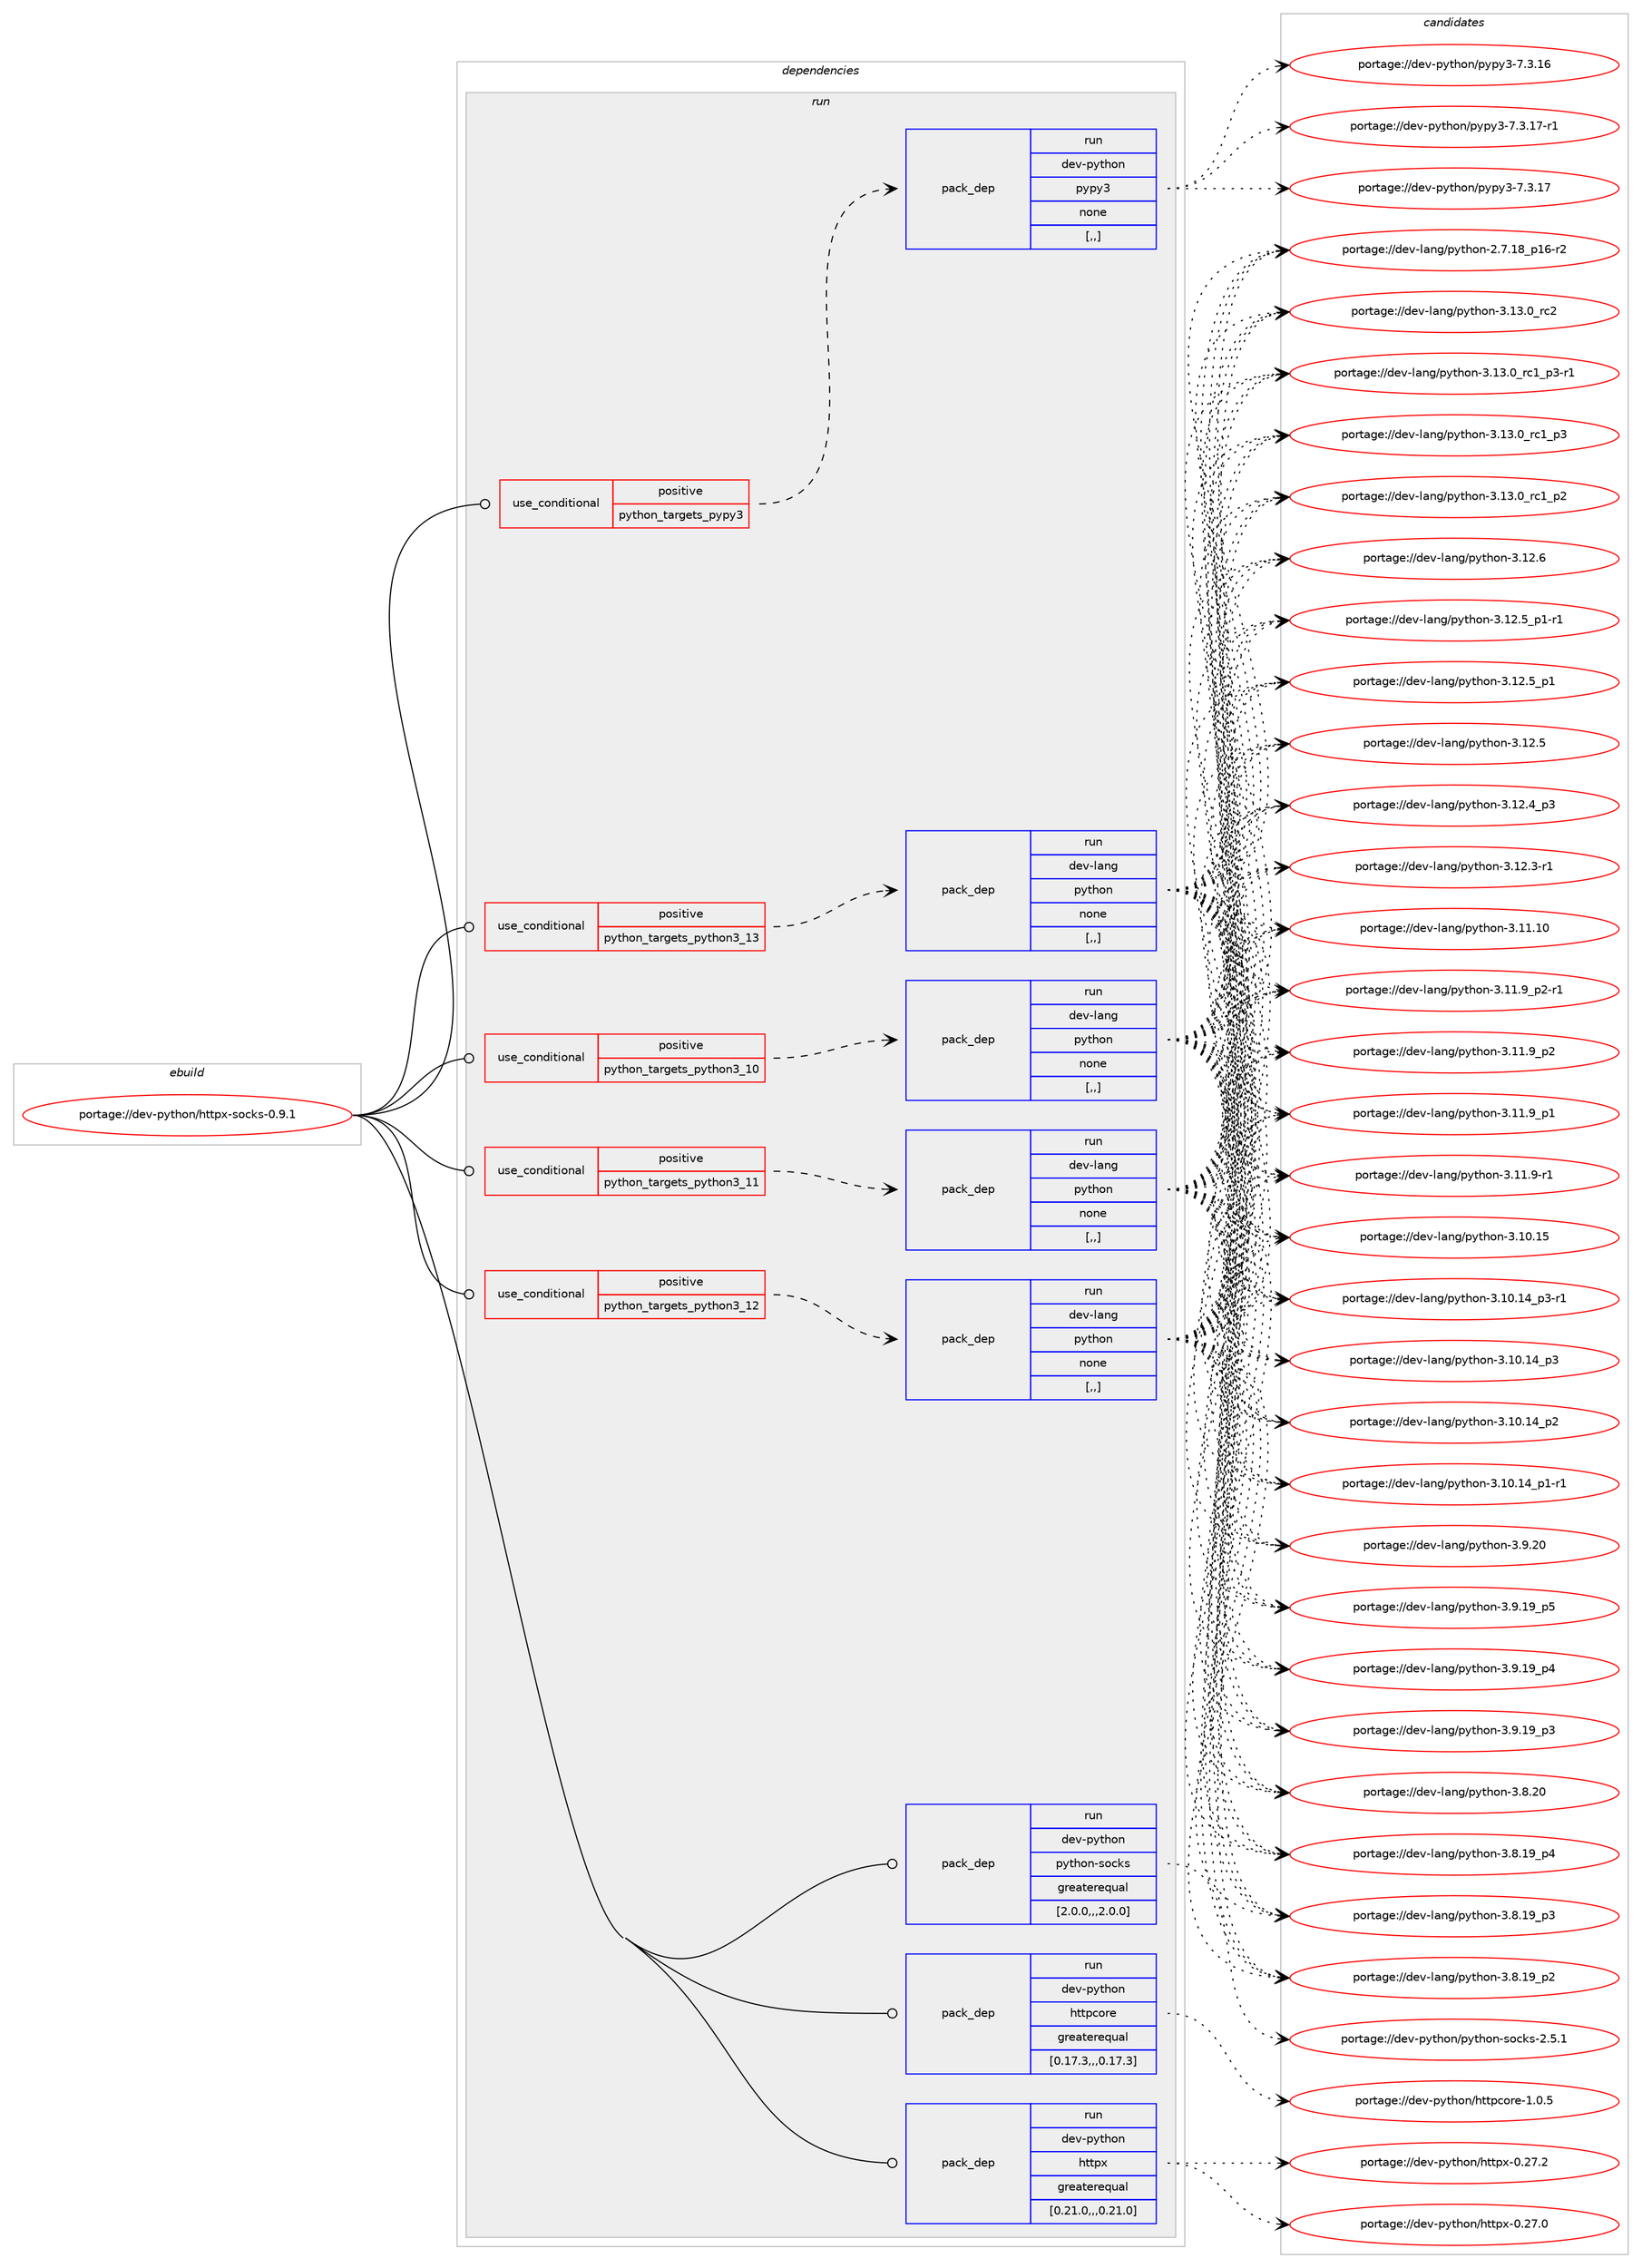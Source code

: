 digraph prolog {

# *************
# Graph options
# *************

newrank=true;
concentrate=true;
compound=true;
graph [rankdir=LR,fontname=Helvetica,fontsize=10,ranksep=1.5];#, ranksep=2.5, nodesep=0.2];
edge  [arrowhead=vee];
node  [fontname=Helvetica,fontsize=10];

# **********
# The ebuild
# **********

subgraph cluster_leftcol {
color=gray;
label=<<i>ebuild</i>>;
id [label="portage://dev-python/httpx-socks-0.9.1", color=red, width=4, href="../dev-python/httpx-socks-0.9.1.svg"];
}

# ****************
# The dependencies
# ****************

subgraph cluster_midcol {
color=gray;
label=<<i>dependencies</i>>;
subgraph cluster_compile {
fillcolor="#eeeeee";
style=filled;
label=<<i>compile</i>>;
}
subgraph cluster_compileandrun {
fillcolor="#eeeeee";
style=filled;
label=<<i>compile and run</i>>;
}
subgraph cluster_run {
fillcolor="#eeeeee";
style=filled;
label=<<i>run</i>>;
subgraph cond163719 {
dependency642193 [label=<<TABLE BORDER="0" CELLBORDER="1" CELLSPACING="0" CELLPADDING="4"><TR><TD ROWSPAN="3" CELLPADDING="10">use_conditional</TD></TR><TR><TD>positive</TD></TR><TR><TD>python_targets_pypy3</TD></TR></TABLE>>, shape=none, color=red];
subgraph pack473655 {
dependency642194 [label=<<TABLE BORDER="0" CELLBORDER="1" CELLSPACING="0" CELLPADDING="4" WIDTH="220"><TR><TD ROWSPAN="6" CELLPADDING="30">pack_dep</TD></TR><TR><TD WIDTH="110">run</TD></TR><TR><TD>dev-python</TD></TR><TR><TD>pypy3</TD></TR><TR><TD>none</TD></TR><TR><TD>[,,]</TD></TR></TABLE>>, shape=none, color=blue];
}
dependency642193:e -> dependency642194:w [weight=20,style="dashed",arrowhead="vee"];
}
id:e -> dependency642193:w [weight=20,style="solid",arrowhead="odot"];
subgraph cond163720 {
dependency642195 [label=<<TABLE BORDER="0" CELLBORDER="1" CELLSPACING="0" CELLPADDING="4"><TR><TD ROWSPAN="3" CELLPADDING="10">use_conditional</TD></TR><TR><TD>positive</TD></TR><TR><TD>python_targets_python3_10</TD></TR></TABLE>>, shape=none, color=red];
subgraph pack473656 {
dependency642196 [label=<<TABLE BORDER="0" CELLBORDER="1" CELLSPACING="0" CELLPADDING="4" WIDTH="220"><TR><TD ROWSPAN="6" CELLPADDING="30">pack_dep</TD></TR><TR><TD WIDTH="110">run</TD></TR><TR><TD>dev-lang</TD></TR><TR><TD>python</TD></TR><TR><TD>none</TD></TR><TR><TD>[,,]</TD></TR></TABLE>>, shape=none, color=blue];
}
dependency642195:e -> dependency642196:w [weight=20,style="dashed",arrowhead="vee"];
}
id:e -> dependency642195:w [weight=20,style="solid",arrowhead="odot"];
subgraph cond163721 {
dependency642197 [label=<<TABLE BORDER="0" CELLBORDER="1" CELLSPACING="0" CELLPADDING="4"><TR><TD ROWSPAN="3" CELLPADDING="10">use_conditional</TD></TR><TR><TD>positive</TD></TR><TR><TD>python_targets_python3_11</TD></TR></TABLE>>, shape=none, color=red];
subgraph pack473657 {
dependency642198 [label=<<TABLE BORDER="0" CELLBORDER="1" CELLSPACING="0" CELLPADDING="4" WIDTH="220"><TR><TD ROWSPAN="6" CELLPADDING="30">pack_dep</TD></TR><TR><TD WIDTH="110">run</TD></TR><TR><TD>dev-lang</TD></TR><TR><TD>python</TD></TR><TR><TD>none</TD></TR><TR><TD>[,,]</TD></TR></TABLE>>, shape=none, color=blue];
}
dependency642197:e -> dependency642198:w [weight=20,style="dashed",arrowhead="vee"];
}
id:e -> dependency642197:w [weight=20,style="solid",arrowhead="odot"];
subgraph cond163722 {
dependency642199 [label=<<TABLE BORDER="0" CELLBORDER="1" CELLSPACING="0" CELLPADDING="4"><TR><TD ROWSPAN="3" CELLPADDING="10">use_conditional</TD></TR><TR><TD>positive</TD></TR><TR><TD>python_targets_python3_12</TD></TR></TABLE>>, shape=none, color=red];
subgraph pack473658 {
dependency642200 [label=<<TABLE BORDER="0" CELLBORDER="1" CELLSPACING="0" CELLPADDING="4" WIDTH="220"><TR><TD ROWSPAN="6" CELLPADDING="30">pack_dep</TD></TR><TR><TD WIDTH="110">run</TD></TR><TR><TD>dev-lang</TD></TR><TR><TD>python</TD></TR><TR><TD>none</TD></TR><TR><TD>[,,]</TD></TR></TABLE>>, shape=none, color=blue];
}
dependency642199:e -> dependency642200:w [weight=20,style="dashed",arrowhead="vee"];
}
id:e -> dependency642199:w [weight=20,style="solid",arrowhead="odot"];
subgraph cond163723 {
dependency642201 [label=<<TABLE BORDER="0" CELLBORDER="1" CELLSPACING="0" CELLPADDING="4"><TR><TD ROWSPAN="3" CELLPADDING="10">use_conditional</TD></TR><TR><TD>positive</TD></TR><TR><TD>python_targets_python3_13</TD></TR></TABLE>>, shape=none, color=red];
subgraph pack473659 {
dependency642202 [label=<<TABLE BORDER="0" CELLBORDER="1" CELLSPACING="0" CELLPADDING="4" WIDTH="220"><TR><TD ROWSPAN="6" CELLPADDING="30">pack_dep</TD></TR><TR><TD WIDTH="110">run</TD></TR><TR><TD>dev-lang</TD></TR><TR><TD>python</TD></TR><TR><TD>none</TD></TR><TR><TD>[,,]</TD></TR></TABLE>>, shape=none, color=blue];
}
dependency642201:e -> dependency642202:w [weight=20,style="dashed",arrowhead="vee"];
}
id:e -> dependency642201:w [weight=20,style="solid",arrowhead="odot"];
subgraph pack473660 {
dependency642203 [label=<<TABLE BORDER="0" CELLBORDER="1" CELLSPACING="0" CELLPADDING="4" WIDTH="220"><TR><TD ROWSPAN="6" CELLPADDING="30">pack_dep</TD></TR><TR><TD WIDTH="110">run</TD></TR><TR><TD>dev-python</TD></TR><TR><TD>httpcore</TD></TR><TR><TD>greaterequal</TD></TR><TR><TD>[0.17.3,,,0.17.3]</TD></TR></TABLE>>, shape=none, color=blue];
}
id:e -> dependency642203:w [weight=20,style="solid",arrowhead="odot"];
subgraph pack473661 {
dependency642204 [label=<<TABLE BORDER="0" CELLBORDER="1" CELLSPACING="0" CELLPADDING="4" WIDTH="220"><TR><TD ROWSPAN="6" CELLPADDING="30">pack_dep</TD></TR><TR><TD WIDTH="110">run</TD></TR><TR><TD>dev-python</TD></TR><TR><TD>httpx</TD></TR><TR><TD>greaterequal</TD></TR><TR><TD>[0.21.0,,,0.21.0]</TD></TR></TABLE>>, shape=none, color=blue];
}
id:e -> dependency642204:w [weight=20,style="solid",arrowhead="odot"];
subgraph pack473662 {
dependency642205 [label=<<TABLE BORDER="0" CELLBORDER="1" CELLSPACING="0" CELLPADDING="4" WIDTH="220"><TR><TD ROWSPAN="6" CELLPADDING="30">pack_dep</TD></TR><TR><TD WIDTH="110">run</TD></TR><TR><TD>dev-python</TD></TR><TR><TD>python-socks</TD></TR><TR><TD>greaterequal</TD></TR><TR><TD>[2.0.0,,,2.0.0]</TD></TR></TABLE>>, shape=none, color=blue];
}
id:e -> dependency642205:w [weight=20,style="solid",arrowhead="odot"];
}
}

# **************
# The candidates
# **************

subgraph cluster_choices {
rank=same;
color=gray;
label=<<i>candidates</i>>;

subgraph choice473655 {
color=black;
nodesep=1;
choice100101118451121211161041111104711212111212151455546514649554511449 [label="portage://dev-python/pypy3-7.3.17-r1", color=red, width=4,href="../dev-python/pypy3-7.3.17-r1.svg"];
choice10010111845112121116104111110471121211121215145554651464955 [label="portage://dev-python/pypy3-7.3.17", color=red, width=4,href="../dev-python/pypy3-7.3.17.svg"];
choice10010111845112121116104111110471121211121215145554651464954 [label="portage://dev-python/pypy3-7.3.16", color=red, width=4,href="../dev-python/pypy3-7.3.16.svg"];
dependency642194:e -> choice100101118451121211161041111104711212111212151455546514649554511449:w [style=dotted,weight="100"];
dependency642194:e -> choice10010111845112121116104111110471121211121215145554651464955:w [style=dotted,weight="100"];
dependency642194:e -> choice10010111845112121116104111110471121211121215145554651464954:w [style=dotted,weight="100"];
}
subgraph choice473656 {
color=black;
nodesep=1;
choice10010111845108971101034711212111610411111045514649514648951149950 [label="portage://dev-lang/python-3.13.0_rc2", color=red, width=4,href="../dev-lang/python-3.13.0_rc2.svg"];
choice1001011184510897110103471121211161041111104551464951464895114994995112514511449 [label="portage://dev-lang/python-3.13.0_rc1_p3-r1", color=red, width=4,href="../dev-lang/python-3.13.0_rc1_p3-r1.svg"];
choice100101118451089711010347112121116104111110455146495146489511499499511251 [label="portage://dev-lang/python-3.13.0_rc1_p3", color=red, width=4,href="../dev-lang/python-3.13.0_rc1_p3.svg"];
choice100101118451089711010347112121116104111110455146495146489511499499511250 [label="portage://dev-lang/python-3.13.0_rc1_p2", color=red, width=4,href="../dev-lang/python-3.13.0_rc1_p2.svg"];
choice10010111845108971101034711212111610411111045514649504654 [label="portage://dev-lang/python-3.12.6", color=red, width=4,href="../dev-lang/python-3.12.6.svg"];
choice1001011184510897110103471121211161041111104551464950465395112494511449 [label="portage://dev-lang/python-3.12.5_p1-r1", color=red, width=4,href="../dev-lang/python-3.12.5_p1-r1.svg"];
choice100101118451089711010347112121116104111110455146495046539511249 [label="portage://dev-lang/python-3.12.5_p1", color=red, width=4,href="../dev-lang/python-3.12.5_p1.svg"];
choice10010111845108971101034711212111610411111045514649504653 [label="portage://dev-lang/python-3.12.5", color=red, width=4,href="../dev-lang/python-3.12.5.svg"];
choice100101118451089711010347112121116104111110455146495046529511251 [label="portage://dev-lang/python-3.12.4_p3", color=red, width=4,href="../dev-lang/python-3.12.4_p3.svg"];
choice100101118451089711010347112121116104111110455146495046514511449 [label="portage://dev-lang/python-3.12.3-r1", color=red, width=4,href="../dev-lang/python-3.12.3-r1.svg"];
choice1001011184510897110103471121211161041111104551464949464948 [label="portage://dev-lang/python-3.11.10", color=red, width=4,href="../dev-lang/python-3.11.10.svg"];
choice1001011184510897110103471121211161041111104551464949465795112504511449 [label="portage://dev-lang/python-3.11.9_p2-r1", color=red, width=4,href="../dev-lang/python-3.11.9_p2-r1.svg"];
choice100101118451089711010347112121116104111110455146494946579511250 [label="portage://dev-lang/python-3.11.9_p2", color=red, width=4,href="../dev-lang/python-3.11.9_p2.svg"];
choice100101118451089711010347112121116104111110455146494946579511249 [label="portage://dev-lang/python-3.11.9_p1", color=red, width=4,href="../dev-lang/python-3.11.9_p1.svg"];
choice100101118451089711010347112121116104111110455146494946574511449 [label="portage://dev-lang/python-3.11.9-r1", color=red, width=4,href="../dev-lang/python-3.11.9-r1.svg"];
choice1001011184510897110103471121211161041111104551464948464953 [label="portage://dev-lang/python-3.10.15", color=red, width=4,href="../dev-lang/python-3.10.15.svg"];
choice100101118451089711010347112121116104111110455146494846495295112514511449 [label="portage://dev-lang/python-3.10.14_p3-r1", color=red, width=4,href="../dev-lang/python-3.10.14_p3-r1.svg"];
choice10010111845108971101034711212111610411111045514649484649529511251 [label="portage://dev-lang/python-3.10.14_p3", color=red, width=4,href="../dev-lang/python-3.10.14_p3.svg"];
choice10010111845108971101034711212111610411111045514649484649529511250 [label="portage://dev-lang/python-3.10.14_p2", color=red, width=4,href="../dev-lang/python-3.10.14_p2.svg"];
choice100101118451089711010347112121116104111110455146494846495295112494511449 [label="portage://dev-lang/python-3.10.14_p1-r1", color=red, width=4,href="../dev-lang/python-3.10.14_p1-r1.svg"];
choice10010111845108971101034711212111610411111045514657465048 [label="portage://dev-lang/python-3.9.20", color=red, width=4,href="../dev-lang/python-3.9.20.svg"];
choice100101118451089711010347112121116104111110455146574649579511253 [label="portage://dev-lang/python-3.9.19_p5", color=red, width=4,href="../dev-lang/python-3.9.19_p5.svg"];
choice100101118451089711010347112121116104111110455146574649579511252 [label="portage://dev-lang/python-3.9.19_p4", color=red, width=4,href="../dev-lang/python-3.9.19_p4.svg"];
choice100101118451089711010347112121116104111110455146574649579511251 [label="portage://dev-lang/python-3.9.19_p3", color=red, width=4,href="../dev-lang/python-3.9.19_p3.svg"];
choice10010111845108971101034711212111610411111045514656465048 [label="portage://dev-lang/python-3.8.20", color=red, width=4,href="../dev-lang/python-3.8.20.svg"];
choice100101118451089711010347112121116104111110455146564649579511252 [label="portage://dev-lang/python-3.8.19_p4", color=red, width=4,href="../dev-lang/python-3.8.19_p4.svg"];
choice100101118451089711010347112121116104111110455146564649579511251 [label="portage://dev-lang/python-3.8.19_p3", color=red, width=4,href="../dev-lang/python-3.8.19_p3.svg"];
choice100101118451089711010347112121116104111110455146564649579511250 [label="portage://dev-lang/python-3.8.19_p2", color=red, width=4,href="../dev-lang/python-3.8.19_p2.svg"];
choice100101118451089711010347112121116104111110455046554649569511249544511450 [label="portage://dev-lang/python-2.7.18_p16-r2", color=red, width=4,href="../dev-lang/python-2.7.18_p16-r2.svg"];
dependency642196:e -> choice10010111845108971101034711212111610411111045514649514648951149950:w [style=dotted,weight="100"];
dependency642196:e -> choice1001011184510897110103471121211161041111104551464951464895114994995112514511449:w [style=dotted,weight="100"];
dependency642196:e -> choice100101118451089711010347112121116104111110455146495146489511499499511251:w [style=dotted,weight="100"];
dependency642196:e -> choice100101118451089711010347112121116104111110455146495146489511499499511250:w [style=dotted,weight="100"];
dependency642196:e -> choice10010111845108971101034711212111610411111045514649504654:w [style=dotted,weight="100"];
dependency642196:e -> choice1001011184510897110103471121211161041111104551464950465395112494511449:w [style=dotted,weight="100"];
dependency642196:e -> choice100101118451089711010347112121116104111110455146495046539511249:w [style=dotted,weight="100"];
dependency642196:e -> choice10010111845108971101034711212111610411111045514649504653:w [style=dotted,weight="100"];
dependency642196:e -> choice100101118451089711010347112121116104111110455146495046529511251:w [style=dotted,weight="100"];
dependency642196:e -> choice100101118451089711010347112121116104111110455146495046514511449:w [style=dotted,weight="100"];
dependency642196:e -> choice1001011184510897110103471121211161041111104551464949464948:w [style=dotted,weight="100"];
dependency642196:e -> choice1001011184510897110103471121211161041111104551464949465795112504511449:w [style=dotted,weight="100"];
dependency642196:e -> choice100101118451089711010347112121116104111110455146494946579511250:w [style=dotted,weight="100"];
dependency642196:e -> choice100101118451089711010347112121116104111110455146494946579511249:w [style=dotted,weight="100"];
dependency642196:e -> choice100101118451089711010347112121116104111110455146494946574511449:w [style=dotted,weight="100"];
dependency642196:e -> choice1001011184510897110103471121211161041111104551464948464953:w [style=dotted,weight="100"];
dependency642196:e -> choice100101118451089711010347112121116104111110455146494846495295112514511449:w [style=dotted,weight="100"];
dependency642196:e -> choice10010111845108971101034711212111610411111045514649484649529511251:w [style=dotted,weight="100"];
dependency642196:e -> choice10010111845108971101034711212111610411111045514649484649529511250:w [style=dotted,weight="100"];
dependency642196:e -> choice100101118451089711010347112121116104111110455146494846495295112494511449:w [style=dotted,weight="100"];
dependency642196:e -> choice10010111845108971101034711212111610411111045514657465048:w [style=dotted,weight="100"];
dependency642196:e -> choice100101118451089711010347112121116104111110455146574649579511253:w [style=dotted,weight="100"];
dependency642196:e -> choice100101118451089711010347112121116104111110455146574649579511252:w [style=dotted,weight="100"];
dependency642196:e -> choice100101118451089711010347112121116104111110455146574649579511251:w [style=dotted,weight="100"];
dependency642196:e -> choice10010111845108971101034711212111610411111045514656465048:w [style=dotted,weight="100"];
dependency642196:e -> choice100101118451089711010347112121116104111110455146564649579511252:w [style=dotted,weight="100"];
dependency642196:e -> choice100101118451089711010347112121116104111110455146564649579511251:w [style=dotted,weight="100"];
dependency642196:e -> choice100101118451089711010347112121116104111110455146564649579511250:w [style=dotted,weight="100"];
dependency642196:e -> choice100101118451089711010347112121116104111110455046554649569511249544511450:w [style=dotted,weight="100"];
}
subgraph choice473657 {
color=black;
nodesep=1;
choice10010111845108971101034711212111610411111045514649514648951149950 [label="portage://dev-lang/python-3.13.0_rc2", color=red, width=4,href="../dev-lang/python-3.13.0_rc2.svg"];
choice1001011184510897110103471121211161041111104551464951464895114994995112514511449 [label="portage://dev-lang/python-3.13.0_rc1_p3-r1", color=red, width=4,href="../dev-lang/python-3.13.0_rc1_p3-r1.svg"];
choice100101118451089711010347112121116104111110455146495146489511499499511251 [label="portage://dev-lang/python-3.13.0_rc1_p3", color=red, width=4,href="../dev-lang/python-3.13.0_rc1_p3.svg"];
choice100101118451089711010347112121116104111110455146495146489511499499511250 [label="portage://dev-lang/python-3.13.0_rc1_p2", color=red, width=4,href="../dev-lang/python-3.13.0_rc1_p2.svg"];
choice10010111845108971101034711212111610411111045514649504654 [label="portage://dev-lang/python-3.12.6", color=red, width=4,href="../dev-lang/python-3.12.6.svg"];
choice1001011184510897110103471121211161041111104551464950465395112494511449 [label="portage://dev-lang/python-3.12.5_p1-r1", color=red, width=4,href="../dev-lang/python-3.12.5_p1-r1.svg"];
choice100101118451089711010347112121116104111110455146495046539511249 [label="portage://dev-lang/python-3.12.5_p1", color=red, width=4,href="../dev-lang/python-3.12.5_p1.svg"];
choice10010111845108971101034711212111610411111045514649504653 [label="portage://dev-lang/python-3.12.5", color=red, width=4,href="../dev-lang/python-3.12.5.svg"];
choice100101118451089711010347112121116104111110455146495046529511251 [label="portage://dev-lang/python-3.12.4_p3", color=red, width=4,href="../dev-lang/python-3.12.4_p3.svg"];
choice100101118451089711010347112121116104111110455146495046514511449 [label="portage://dev-lang/python-3.12.3-r1", color=red, width=4,href="../dev-lang/python-3.12.3-r1.svg"];
choice1001011184510897110103471121211161041111104551464949464948 [label="portage://dev-lang/python-3.11.10", color=red, width=4,href="../dev-lang/python-3.11.10.svg"];
choice1001011184510897110103471121211161041111104551464949465795112504511449 [label="portage://dev-lang/python-3.11.9_p2-r1", color=red, width=4,href="../dev-lang/python-3.11.9_p2-r1.svg"];
choice100101118451089711010347112121116104111110455146494946579511250 [label="portage://dev-lang/python-3.11.9_p2", color=red, width=4,href="../dev-lang/python-3.11.9_p2.svg"];
choice100101118451089711010347112121116104111110455146494946579511249 [label="portage://dev-lang/python-3.11.9_p1", color=red, width=4,href="../dev-lang/python-3.11.9_p1.svg"];
choice100101118451089711010347112121116104111110455146494946574511449 [label="portage://dev-lang/python-3.11.9-r1", color=red, width=4,href="../dev-lang/python-3.11.9-r1.svg"];
choice1001011184510897110103471121211161041111104551464948464953 [label="portage://dev-lang/python-3.10.15", color=red, width=4,href="../dev-lang/python-3.10.15.svg"];
choice100101118451089711010347112121116104111110455146494846495295112514511449 [label="portage://dev-lang/python-3.10.14_p3-r1", color=red, width=4,href="../dev-lang/python-3.10.14_p3-r1.svg"];
choice10010111845108971101034711212111610411111045514649484649529511251 [label="portage://dev-lang/python-3.10.14_p3", color=red, width=4,href="../dev-lang/python-3.10.14_p3.svg"];
choice10010111845108971101034711212111610411111045514649484649529511250 [label="portage://dev-lang/python-3.10.14_p2", color=red, width=4,href="../dev-lang/python-3.10.14_p2.svg"];
choice100101118451089711010347112121116104111110455146494846495295112494511449 [label="portage://dev-lang/python-3.10.14_p1-r1", color=red, width=4,href="../dev-lang/python-3.10.14_p1-r1.svg"];
choice10010111845108971101034711212111610411111045514657465048 [label="portage://dev-lang/python-3.9.20", color=red, width=4,href="../dev-lang/python-3.9.20.svg"];
choice100101118451089711010347112121116104111110455146574649579511253 [label="portage://dev-lang/python-3.9.19_p5", color=red, width=4,href="../dev-lang/python-3.9.19_p5.svg"];
choice100101118451089711010347112121116104111110455146574649579511252 [label="portage://dev-lang/python-3.9.19_p4", color=red, width=4,href="../dev-lang/python-3.9.19_p4.svg"];
choice100101118451089711010347112121116104111110455146574649579511251 [label="portage://dev-lang/python-3.9.19_p3", color=red, width=4,href="../dev-lang/python-3.9.19_p3.svg"];
choice10010111845108971101034711212111610411111045514656465048 [label="portage://dev-lang/python-3.8.20", color=red, width=4,href="../dev-lang/python-3.8.20.svg"];
choice100101118451089711010347112121116104111110455146564649579511252 [label="portage://dev-lang/python-3.8.19_p4", color=red, width=4,href="../dev-lang/python-3.8.19_p4.svg"];
choice100101118451089711010347112121116104111110455146564649579511251 [label="portage://dev-lang/python-3.8.19_p3", color=red, width=4,href="../dev-lang/python-3.8.19_p3.svg"];
choice100101118451089711010347112121116104111110455146564649579511250 [label="portage://dev-lang/python-3.8.19_p2", color=red, width=4,href="../dev-lang/python-3.8.19_p2.svg"];
choice100101118451089711010347112121116104111110455046554649569511249544511450 [label="portage://dev-lang/python-2.7.18_p16-r2", color=red, width=4,href="../dev-lang/python-2.7.18_p16-r2.svg"];
dependency642198:e -> choice10010111845108971101034711212111610411111045514649514648951149950:w [style=dotted,weight="100"];
dependency642198:e -> choice1001011184510897110103471121211161041111104551464951464895114994995112514511449:w [style=dotted,weight="100"];
dependency642198:e -> choice100101118451089711010347112121116104111110455146495146489511499499511251:w [style=dotted,weight="100"];
dependency642198:e -> choice100101118451089711010347112121116104111110455146495146489511499499511250:w [style=dotted,weight="100"];
dependency642198:e -> choice10010111845108971101034711212111610411111045514649504654:w [style=dotted,weight="100"];
dependency642198:e -> choice1001011184510897110103471121211161041111104551464950465395112494511449:w [style=dotted,weight="100"];
dependency642198:e -> choice100101118451089711010347112121116104111110455146495046539511249:w [style=dotted,weight="100"];
dependency642198:e -> choice10010111845108971101034711212111610411111045514649504653:w [style=dotted,weight="100"];
dependency642198:e -> choice100101118451089711010347112121116104111110455146495046529511251:w [style=dotted,weight="100"];
dependency642198:e -> choice100101118451089711010347112121116104111110455146495046514511449:w [style=dotted,weight="100"];
dependency642198:e -> choice1001011184510897110103471121211161041111104551464949464948:w [style=dotted,weight="100"];
dependency642198:e -> choice1001011184510897110103471121211161041111104551464949465795112504511449:w [style=dotted,weight="100"];
dependency642198:e -> choice100101118451089711010347112121116104111110455146494946579511250:w [style=dotted,weight="100"];
dependency642198:e -> choice100101118451089711010347112121116104111110455146494946579511249:w [style=dotted,weight="100"];
dependency642198:e -> choice100101118451089711010347112121116104111110455146494946574511449:w [style=dotted,weight="100"];
dependency642198:e -> choice1001011184510897110103471121211161041111104551464948464953:w [style=dotted,weight="100"];
dependency642198:e -> choice100101118451089711010347112121116104111110455146494846495295112514511449:w [style=dotted,weight="100"];
dependency642198:e -> choice10010111845108971101034711212111610411111045514649484649529511251:w [style=dotted,weight="100"];
dependency642198:e -> choice10010111845108971101034711212111610411111045514649484649529511250:w [style=dotted,weight="100"];
dependency642198:e -> choice100101118451089711010347112121116104111110455146494846495295112494511449:w [style=dotted,weight="100"];
dependency642198:e -> choice10010111845108971101034711212111610411111045514657465048:w [style=dotted,weight="100"];
dependency642198:e -> choice100101118451089711010347112121116104111110455146574649579511253:w [style=dotted,weight="100"];
dependency642198:e -> choice100101118451089711010347112121116104111110455146574649579511252:w [style=dotted,weight="100"];
dependency642198:e -> choice100101118451089711010347112121116104111110455146574649579511251:w [style=dotted,weight="100"];
dependency642198:e -> choice10010111845108971101034711212111610411111045514656465048:w [style=dotted,weight="100"];
dependency642198:e -> choice100101118451089711010347112121116104111110455146564649579511252:w [style=dotted,weight="100"];
dependency642198:e -> choice100101118451089711010347112121116104111110455146564649579511251:w [style=dotted,weight="100"];
dependency642198:e -> choice100101118451089711010347112121116104111110455146564649579511250:w [style=dotted,weight="100"];
dependency642198:e -> choice100101118451089711010347112121116104111110455046554649569511249544511450:w [style=dotted,weight="100"];
}
subgraph choice473658 {
color=black;
nodesep=1;
choice10010111845108971101034711212111610411111045514649514648951149950 [label="portage://dev-lang/python-3.13.0_rc2", color=red, width=4,href="../dev-lang/python-3.13.0_rc2.svg"];
choice1001011184510897110103471121211161041111104551464951464895114994995112514511449 [label="portage://dev-lang/python-3.13.0_rc1_p3-r1", color=red, width=4,href="../dev-lang/python-3.13.0_rc1_p3-r1.svg"];
choice100101118451089711010347112121116104111110455146495146489511499499511251 [label="portage://dev-lang/python-3.13.0_rc1_p3", color=red, width=4,href="../dev-lang/python-3.13.0_rc1_p3.svg"];
choice100101118451089711010347112121116104111110455146495146489511499499511250 [label="portage://dev-lang/python-3.13.0_rc1_p2", color=red, width=4,href="../dev-lang/python-3.13.0_rc1_p2.svg"];
choice10010111845108971101034711212111610411111045514649504654 [label="portage://dev-lang/python-3.12.6", color=red, width=4,href="../dev-lang/python-3.12.6.svg"];
choice1001011184510897110103471121211161041111104551464950465395112494511449 [label="portage://dev-lang/python-3.12.5_p1-r1", color=red, width=4,href="../dev-lang/python-3.12.5_p1-r1.svg"];
choice100101118451089711010347112121116104111110455146495046539511249 [label="portage://dev-lang/python-3.12.5_p1", color=red, width=4,href="../dev-lang/python-3.12.5_p1.svg"];
choice10010111845108971101034711212111610411111045514649504653 [label="portage://dev-lang/python-3.12.5", color=red, width=4,href="../dev-lang/python-3.12.5.svg"];
choice100101118451089711010347112121116104111110455146495046529511251 [label="portage://dev-lang/python-3.12.4_p3", color=red, width=4,href="../dev-lang/python-3.12.4_p3.svg"];
choice100101118451089711010347112121116104111110455146495046514511449 [label="portage://dev-lang/python-3.12.3-r1", color=red, width=4,href="../dev-lang/python-3.12.3-r1.svg"];
choice1001011184510897110103471121211161041111104551464949464948 [label="portage://dev-lang/python-3.11.10", color=red, width=4,href="../dev-lang/python-3.11.10.svg"];
choice1001011184510897110103471121211161041111104551464949465795112504511449 [label="portage://dev-lang/python-3.11.9_p2-r1", color=red, width=4,href="../dev-lang/python-3.11.9_p2-r1.svg"];
choice100101118451089711010347112121116104111110455146494946579511250 [label="portage://dev-lang/python-3.11.9_p2", color=red, width=4,href="../dev-lang/python-3.11.9_p2.svg"];
choice100101118451089711010347112121116104111110455146494946579511249 [label="portage://dev-lang/python-3.11.9_p1", color=red, width=4,href="../dev-lang/python-3.11.9_p1.svg"];
choice100101118451089711010347112121116104111110455146494946574511449 [label="portage://dev-lang/python-3.11.9-r1", color=red, width=4,href="../dev-lang/python-3.11.9-r1.svg"];
choice1001011184510897110103471121211161041111104551464948464953 [label="portage://dev-lang/python-3.10.15", color=red, width=4,href="../dev-lang/python-3.10.15.svg"];
choice100101118451089711010347112121116104111110455146494846495295112514511449 [label="portage://dev-lang/python-3.10.14_p3-r1", color=red, width=4,href="../dev-lang/python-3.10.14_p3-r1.svg"];
choice10010111845108971101034711212111610411111045514649484649529511251 [label="portage://dev-lang/python-3.10.14_p3", color=red, width=4,href="../dev-lang/python-3.10.14_p3.svg"];
choice10010111845108971101034711212111610411111045514649484649529511250 [label="portage://dev-lang/python-3.10.14_p2", color=red, width=4,href="../dev-lang/python-3.10.14_p2.svg"];
choice100101118451089711010347112121116104111110455146494846495295112494511449 [label="portage://dev-lang/python-3.10.14_p1-r1", color=red, width=4,href="../dev-lang/python-3.10.14_p1-r1.svg"];
choice10010111845108971101034711212111610411111045514657465048 [label="portage://dev-lang/python-3.9.20", color=red, width=4,href="../dev-lang/python-3.9.20.svg"];
choice100101118451089711010347112121116104111110455146574649579511253 [label="portage://dev-lang/python-3.9.19_p5", color=red, width=4,href="../dev-lang/python-3.9.19_p5.svg"];
choice100101118451089711010347112121116104111110455146574649579511252 [label="portage://dev-lang/python-3.9.19_p4", color=red, width=4,href="../dev-lang/python-3.9.19_p4.svg"];
choice100101118451089711010347112121116104111110455146574649579511251 [label="portage://dev-lang/python-3.9.19_p3", color=red, width=4,href="../dev-lang/python-3.9.19_p3.svg"];
choice10010111845108971101034711212111610411111045514656465048 [label="portage://dev-lang/python-3.8.20", color=red, width=4,href="../dev-lang/python-3.8.20.svg"];
choice100101118451089711010347112121116104111110455146564649579511252 [label="portage://dev-lang/python-3.8.19_p4", color=red, width=4,href="../dev-lang/python-3.8.19_p4.svg"];
choice100101118451089711010347112121116104111110455146564649579511251 [label="portage://dev-lang/python-3.8.19_p3", color=red, width=4,href="../dev-lang/python-3.8.19_p3.svg"];
choice100101118451089711010347112121116104111110455146564649579511250 [label="portage://dev-lang/python-3.8.19_p2", color=red, width=4,href="../dev-lang/python-3.8.19_p2.svg"];
choice100101118451089711010347112121116104111110455046554649569511249544511450 [label="portage://dev-lang/python-2.7.18_p16-r2", color=red, width=4,href="../dev-lang/python-2.7.18_p16-r2.svg"];
dependency642200:e -> choice10010111845108971101034711212111610411111045514649514648951149950:w [style=dotted,weight="100"];
dependency642200:e -> choice1001011184510897110103471121211161041111104551464951464895114994995112514511449:w [style=dotted,weight="100"];
dependency642200:e -> choice100101118451089711010347112121116104111110455146495146489511499499511251:w [style=dotted,weight="100"];
dependency642200:e -> choice100101118451089711010347112121116104111110455146495146489511499499511250:w [style=dotted,weight="100"];
dependency642200:e -> choice10010111845108971101034711212111610411111045514649504654:w [style=dotted,weight="100"];
dependency642200:e -> choice1001011184510897110103471121211161041111104551464950465395112494511449:w [style=dotted,weight="100"];
dependency642200:e -> choice100101118451089711010347112121116104111110455146495046539511249:w [style=dotted,weight="100"];
dependency642200:e -> choice10010111845108971101034711212111610411111045514649504653:w [style=dotted,weight="100"];
dependency642200:e -> choice100101118451089711010347112121116104111110455146495046529511251:w [style=dotted,weight="100"];
dependency642200:e -> choice100101118451089711010347112121116104111110455146495046514511449:w [style=dotted,weight="100"];
dependency642200:e -> choice1001011184510897110103471121211161041111104551464949464948:w [style=dotted,weight="100"];
dependency642200:e -> choice1001011184510897110103471121211161041111104551464949465795112504511449:w [style=dotted,weight="100"];
dependency642200:e -> choice100101118451089711010347112121116104111110455146494946579511250:w [style=dotted,weight="100"];
dependency642200:e -> choice100101118451089711010347112121116104111110455146494946579511249:w [style=dotted,weight="100"];
dependency642200:e -> choice100101118451089711010347112121116104111110455146494946574511449:w [style=dotted,weight="100"];
dependency642200:e -> choice1001011184510897110103471121211161041111104551464948464953:w [style=dotted,weight="100"];
dependency642200:e -> choice100101118451089711010347112121116104111110455146494846495295112514511449:w [style=dotted,weight="100"];
dependency642200:e -> choice10010111845108971101034711212111610411111045514649484649529511251:w [style=dotted,weight="100"];
dependency642200:e -> choice10010111845108971101034711212111610411111045514649484649529511250:w [style=dotted,weight="100"];
dependency642200:e -> choice100101118451089711010347112121116104111110455146494846495295112494511449:w [style=dotted,weight="100"];
dependency642200:e -> choice10010111845108971101034711212111610411111045514657465048:w [style=dotted,weight="100"];
dependency642200:e -> choice100101118451089711010347112121116104111110455146574649579511253:w [style=dotted,weight="100"];
dependency642200:e -> choice100101118451089711010347112121116104111110455146574649579511252:w [style=dotted,weight="100"];
dependency642200:e -> choice100101118451089711010347112121116104111110455146574649579511251:w [style=dotted,weight="100"];
dependency642200:e -> choice10010111845108971101034711212111610411111045514656465048:w [style=dotted,weight="100"];
dependency642200:e -> choice100101118451089711010347112121116104111110455146564649579511252:w [style=dotted,weight="100"];
dependency642200:e -> choice100101118451089711010347112121116104111110455146564649579511251:w [style=dotted,weight="100"];
dependency642200:e -> choice100101118451089711010347112121116104111110455146564649579511250:w [style=dotted,weight="100"];
dependency642200:e -> choice100101118451089711010347112121116104111110455046554649569511249544511450:w [style=dotted,weight="100"];
}
subgraph choice473659 {
color=black;
nodesep=1;
choice10010111845108971101034711212111610411111045514649514648951149950 [label="portage://dev-lang/python-3.13.0_rc2", color=red, width=4,href="../dev-lang/python-3.13.0_rc2.svg"];
choice1001011184510897110103471121211161041111104551464951464895114994995112514511449 [label="portage://dev-lang/python-3.13.0_rc1_p3-r1", color=red, width=4,href="../dev-lang/python-3.13.0_rc1_p3-r1.svg"];
choice100101118451089711010347112121116104111110455146495146489511499499511251 [label="portage://dev-lang/python-3.13.0_rc1_p3", color=red, width=4,href="../dev-lang/python-3.13.0_rc1_p3.svg"];
choice100101118451089711010347112121116104111110455146495146489511499499511250 [label="portage://dev-lang/python-3.13.0_rc1_p2", color=red, width=4,href="../dev-lang/python-3.13.0_rc1_p2.svg"];
choice10010111845108971101034711212111610411111045514649504654 [label="portage://dev-lang/python-3.12.6", color=red, width=4,href="../dev-lang/python-3.12.6.svg"];
choice1001011184510897110103471121211161041111104551464950465395112494511449 [label="portage://dev-lang/python-3.12.5_p1-r1", color=red, width=4,href="../dev-lang/python-3.12.5_p1-r1.svg"];
choice100101118451089711010347112121116104111110455146495046539511249 [label="portage://dev-lang/python-3.12.5_p1", color=red, width=4,href="../dev-lang/python-3.12.5_p1.svg"];
choice10010111845108971101034711212111610411111045514649504653 [label="portage://dev-lang/python-3.12.5", color=red, width=4,href="../dev-lang/python-3.12.5.svg"];
choice100101118451089711010347112121116104111110455146495046529511251 [label="portage://dev-lang/python-3.12.4_p3", color=red, width=4,href="../dev-lang/python-3.12.4_p3.svg"];
choice100101118451089711010347112121116104111110455146495046514511449 [label="portage://dev-lang/python-3.12.3-r1", color=red, width=4,href="../dev-lang/python-3.12.3-r1.svg"];
choice1001011184510897110103471121211161041111104551464949464948 [label="portage://dev-lang/python-3.11.10", color=red, width=4,href="../dev-lang/python-3.11.10.svg"];
choice1001011184510897110103471121211161041111104551464949465795112504511449 [label="portage://dev-lang/python-3.11.9_p2-r1", color=red, width=4,href="../dev-lang/python-3.11.9_p2-r1.svg"];
choice100101118451089711010347112121116104111110455146494946579511250 [label="portage://dev-lang/python-3.11.9_p2", color=red, width=4,href="../dev-lang/python-3.11.9_p2.svg"];
choice100101118451089711010347112121116104111110455146494946579511249 [label="portage://dev-lang/python-3.11.9_p1", color=red, width=4,href="../dev-lang/python-3.11.9_p1.svg"];
choice100101118451089711010347112121116104111110455146494946574511449 [label="portage://dev-lang/python-3.11.9-r1", color=red, width=4,href="../dev-lang/python-3.11.9-r1.svg"];
choice1001011184510897110103471121211161041111104551464948464953 [label="portage://dev-lang/python-3.10.15", color=red, width=4,href="../dev-lang/python-3.10.15.svg"];
choice100101118451089711010347112121116104111110455146494846495295112514511449 [label="portage://dev-lang/python-3.10.14_p3-r1", color=red, width=4,href="../dev-lang/python-3.10.14_p3-r1.svg"];
choice10010111845108971101034711212111610411111045514649484649529511251 [label="portage://dev-lang/python-3.10.14_p3", color=red, width=4,href="../dev-lang/python-3.10.14_p3.svg"];
choice10010111845108971101034711212111610411111045514649484649529511250 [label="portage://dev-lang/python-3.10.14_p2", color=red, width=4,href="../dev-lang/python-3.10.14_p2.svg"];
choice100101118451089711010347112121116104111110455146494846495295112494511449 [label="portage://dev-lang/python-3.10.14_p1-r1", color=red, width=4,href="../dev-lang/python-3.10.14_p1-r1.svg"];
choice10010111845108971101034711212111610411111045514657465048 [label="portage://dev-lang/python-3.9.20", color=red, width=4,href="../dev-lang/python-3.9.20.svg"];
choice100101118451089711010347112121116104111110455146574649579511253 [label="portage://dev-lang/python-3.9.19_p5", color=red, width=4,href="../dev-lang/python-3.9.19_p5.svg"];
choice100101118451089711010347112121116104111110455146574649579511252 [label="portage://dev-lang/python-3.9.19_p4", color=red, width=4,href="../dev-lang/python-3.9.19_p4.svg"];
choice100101118451089711010347112121116104111110455146574649579511251 [label="portage://dev-lang/python-3.9.19_p3", color=red, width=4,href="../dev-lang/python-3.9.19_p3.svg"];
choice10010111845108971101034711212111610411111045514656465048 [label="portage://dev-lang/python-3.8.20", color=red, width=4,href="../dev-lang/python-3.8.20.svg"];
choice100101118451089711010347112121116104111110455146564649579511252 [label="portage://dev-lang/python-3.8.19_p4", color=red, width=4,href="../dev-lang/python-3.8.19_p4.svg"];
choice100101118451089711010347112121116104111110455146564649579511251 [label="portage://dev-lang/python-3.8.19_p3", color=red, width=4,href="../dev-lang/python-3.8.19_p3.svg"];
choice100101118451089711010347112121116104111110455146564649579511250 [label="portage://dev-lang/python-3.8.19_p2", color=red, width=4,href="../dev-lang/python-3.8.19_p2.svg"];
choice100101118451089711010347112121116104111110455046554649569511249544511450 [label="portage://dev-lang/python-2.7.18_p16-r2", color=red, width=4,href="../dev-lang/python-2.7.18_p16-r2.svg"];
dependency642202:e -> choice10010111845108971101034711212111610411111045514649514648951149950:w [style=dotted,weight="100"];
dependency642202:e -> choice1001011184510897110103471121211161041111104551464951464895114994995112514511449:w [style=dotted,weight="100"];
dependency642202:e -> choice100101118451089711010347112121116104111110455146495146489511499499511251:w [style=dotted,weight="100"];
dependency642202:e -> choice100101118451089711010347112121116104111110455146495146489511499499511250:w [style=dotted,weight="100"];
dependency642202:e -> choice10010111845108971101034711212111610411111045514649504654:w [style=dotted,weight="100"];
dependency642202:e -> choice1001011184510897110103471121211161041111104551464950465395112494511449:w [style=dotted,weight="100"];
dependency642202:e -> choice100101118451089711010347112121116104111110455146495046539511249:w [style=dotted,weight="100"];
dependency642202:e -> choice10010111845108971101034711212111610411111045514649504653:w [style=dotted,weight="100"];
dependency642202:e -> choice100101118451089711010347112121116104111110455146495046529511251:w [style=dotted,weight="100"];
dependency642202:e -> choice100101118451089711010347112121116104111110455146495046514511449:w [style=dotted,weight="100"];
dependency642202:e -> choice1001011184510897110103471121211161041111104551464949464948:w [style=dotted,weight="100"];
dependency642202:e -> choice1001011184510897110103471121211161041111104551464949465795112504511449:w [style=dotted,weight="100"];
dependency642202:e -> choice100101118451089711010347112121116104111110455146494946579511250:w [style=dotted,weight="100"];
dependency642202:e -> choice100101118451089711010347112121116104111110455146494946579511249:w [style=dotted,weight="100"];
dependency642202:e -> choice100101118451089711010347112121116104111110455146494946574511449:w [style=dotted,weight="100"];
dependency642202:e -> choice1001011184510897110103471121211161041111104551464948464953:w [style=dotted,weight="100"];
dependency642202:e -> choice100101118451089711010347112121116104111110455146494846495295112514511449:w [style=dotted,weight="100"];
dependency642202:e -> choice10010111845108971101034711212111610411111045514649484649529511251:w [style=dotted,weight="100"];
dependency642202:e -> choice10010111845108971101034711212111610411111045514649484649529511250:w [style=dotted,weight="100"];
dependency642202:e -> choice100101118451089711010347112121116104111110455146494846495295112494511449:w [style=dotted,weight="100"];
dependency642202:e -> choice10010111845108971101034711212111610411111045514657465048:w [style=dotted,weight="100"];
dependency642202:e -> choice100101118451089711010347112121116104111110455146574649579511253:w [style=dotted,weight="100"];
dependency642202:e -> choice100101118451089711010347112121116104111110455146574649579511252:w [style=dotted,weight="100"];
dependency642202:e -> choice100101118451089711010347112121116104111110455146574649579511251:w [style=dotted,weight="100"];
dependency642202:e -> choice10010111845108971101034711212111610411111045514656465048:w [style=dotted,weight="100"];
dependency642202:e -> choice100101118451089711010347112121116104111110455146564649579511252:w [style=dotted,weight="100"];
dependency642202:e -> choice100101118451089711010347112121116104111110455146564649579511251:w [style=dotted,weight="100"];
dependency642202:e -> choice100101118451089711010347112121116104111110455146564649579511250:w [style=dotted,weight="100"];
dependency642202:e -> choice100101118451089711010347112121116104111110455046554649569511249544511450:w [style=dotted,weight="100"];
}
subgraph choice473660 {
color=black;
nodesep=1;
choice100101118451121211161041111104710411611611299111114101454946484653 [label="portage://dev-python/httpcore-1.0.5", color=red, width=4,href="../dev-python/httpcore-1.0.5.svg"];
dependency642203:e -> choice100101118451121211161041111104710411611611299111114101454946484653:w [style=dotted,weight="100"];
}
subgraph choice473661 {
color=black;
nodesep=1;
choice100101118451121211161041111104710411611611212045484650554650 [label="portage://dev-python/httpx-0.27.2", color=red, width=4,href="../dev-python/httpx-0.27.2.svg"];
choice100101118451121211161041111104710411611611212045484650554648 [label="portage://dev-python/httpx-0.27.0", color=red, width=4,href="../dev-python/httpx-0.27.0.svg"];
dependency642204:e -> choice100101118451121211161041111104710411611611212045484650554650:w [style=dotted,weight="100"];
dependency642204:e -> choice100101118451121211161041111104710411611611212045484650554648:w [style=dotted,weight="100"];
}
subgraph choice473662 {
color=black;
nodesep=1;
choice10010111845112121116104111110471121211161041111104511511199107115455046534649 [label="portage://dev-python/python-socks-2.5.1", color=red, width=4,href="../dev-python/python-socks-2.5.1.svg"];
dependency642205:e -> choice10010111845112121116104111110471121211161041111104511511199107115455046534649:w [style=dotted,weight="100"];
}
}

}
